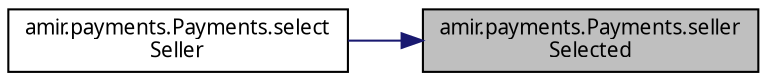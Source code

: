 digraph "amir.payments.Payments.sellerSelected"
{
 // LATEX_PDF_SIZE
  edge [fontname="FreeSans.ttf",fontsize="10",labelfontname="FreeSans.ttf",labelfontsize="10"];
  node [fontname="FreeSans.ttf",fontsize="10",shape=record];
  rankdir="RL";
  Node1 [label="amir.payments.Payments.seller\lSelected",height=0.2,width=0.4,color="black", fillcolor="grey75", style="filled", fontcolor="black",tooltip=" "];
  Node1 -> Node2 [dir="back",color="midnightblue",fontsize="10",style="solid",fontname="FreeSans.ttf"];
  Node2 [label="amir.payments.Payments.select\lSeller",height=0.2,width=0.4,color="black", fillcolor="white", style="filled",URL="$classamir_1_1payments_1_1_payments.html#ad79b65af718427090c31fb06e3905b3b",tooltip=" "];
}
